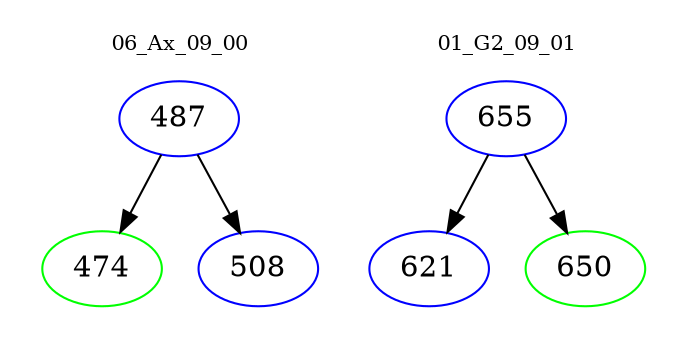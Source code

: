 digraph{
subgraph cluster_0 {
color = white
label = "06_Ax_09_00";
fontsize=10;
T0_487 [label="487", color="blue"]
T0_487 -> T0_474 [color="black"]
T0_474 [label="474", color="green"]
T0_487 -> T0_508 [color="black"]
T0_508 [label="508", color="blue"]
}
subgraph cluster_1 {
color = white
label = "01_G2_09_01";
fontsize=10;
T1_655 [label="655", color="blue"]
T1_655 -> T1_621 [color="black"]
T1_621 [label="621", color="blue"]
T1_655 -> T1_650 [color="black"]
T1_650 [label="650", color="green"]
}
}
